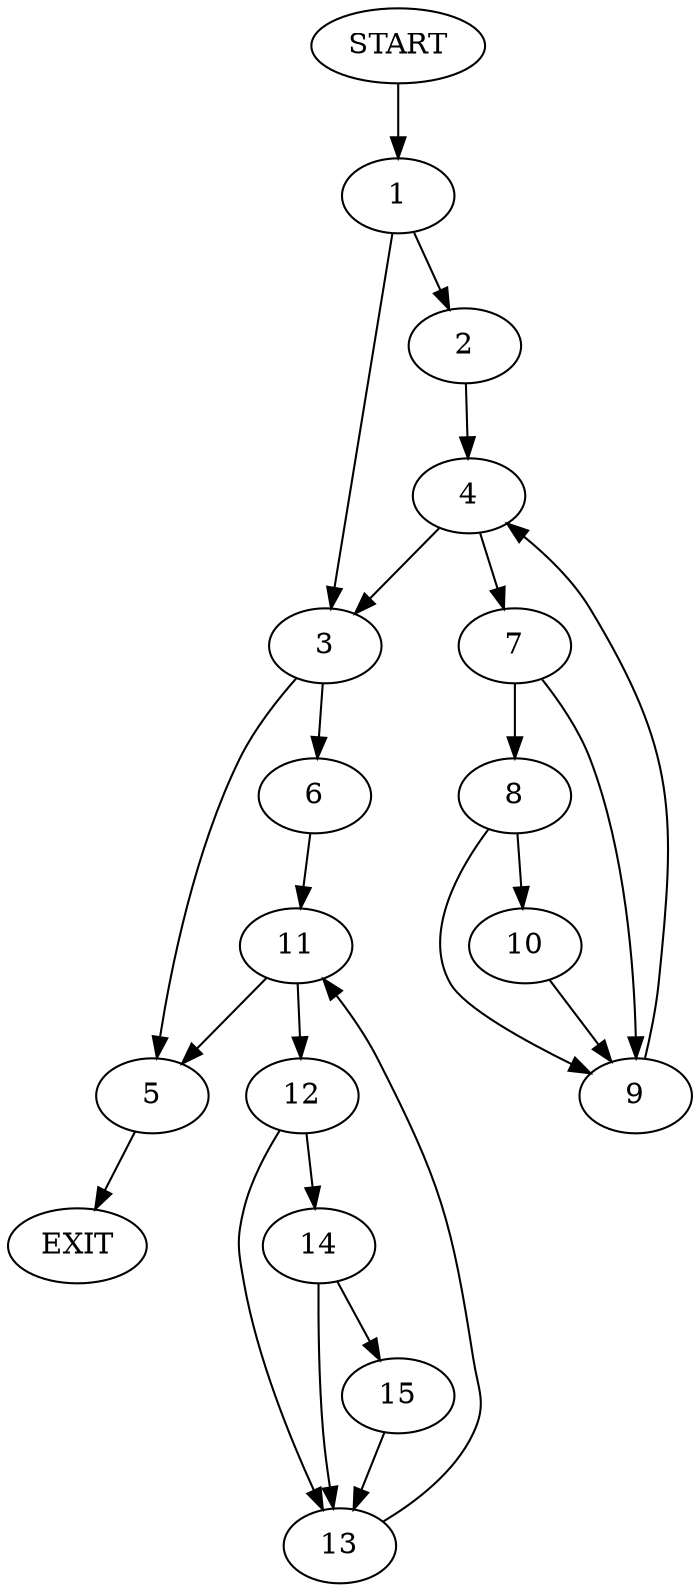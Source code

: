 digraph {
0 [label="START"]
16 [label="EXIT"]
0 -> 1
1 -> 2
1 -> 3
2 -> 4
3 -> 5
3 -> 6
4 -> 7
4 -> 3
7 -> 8
7 -> 9
8 -> 10
8 -> 9
9 -> 4
10 -> 9
6 -> 11
5 -> 16
11 -> 12
11 -> 5
12 -> 13
12 -> 14
13 -> 11
14 -> 13
14 -> 15
15 -> 13
}
